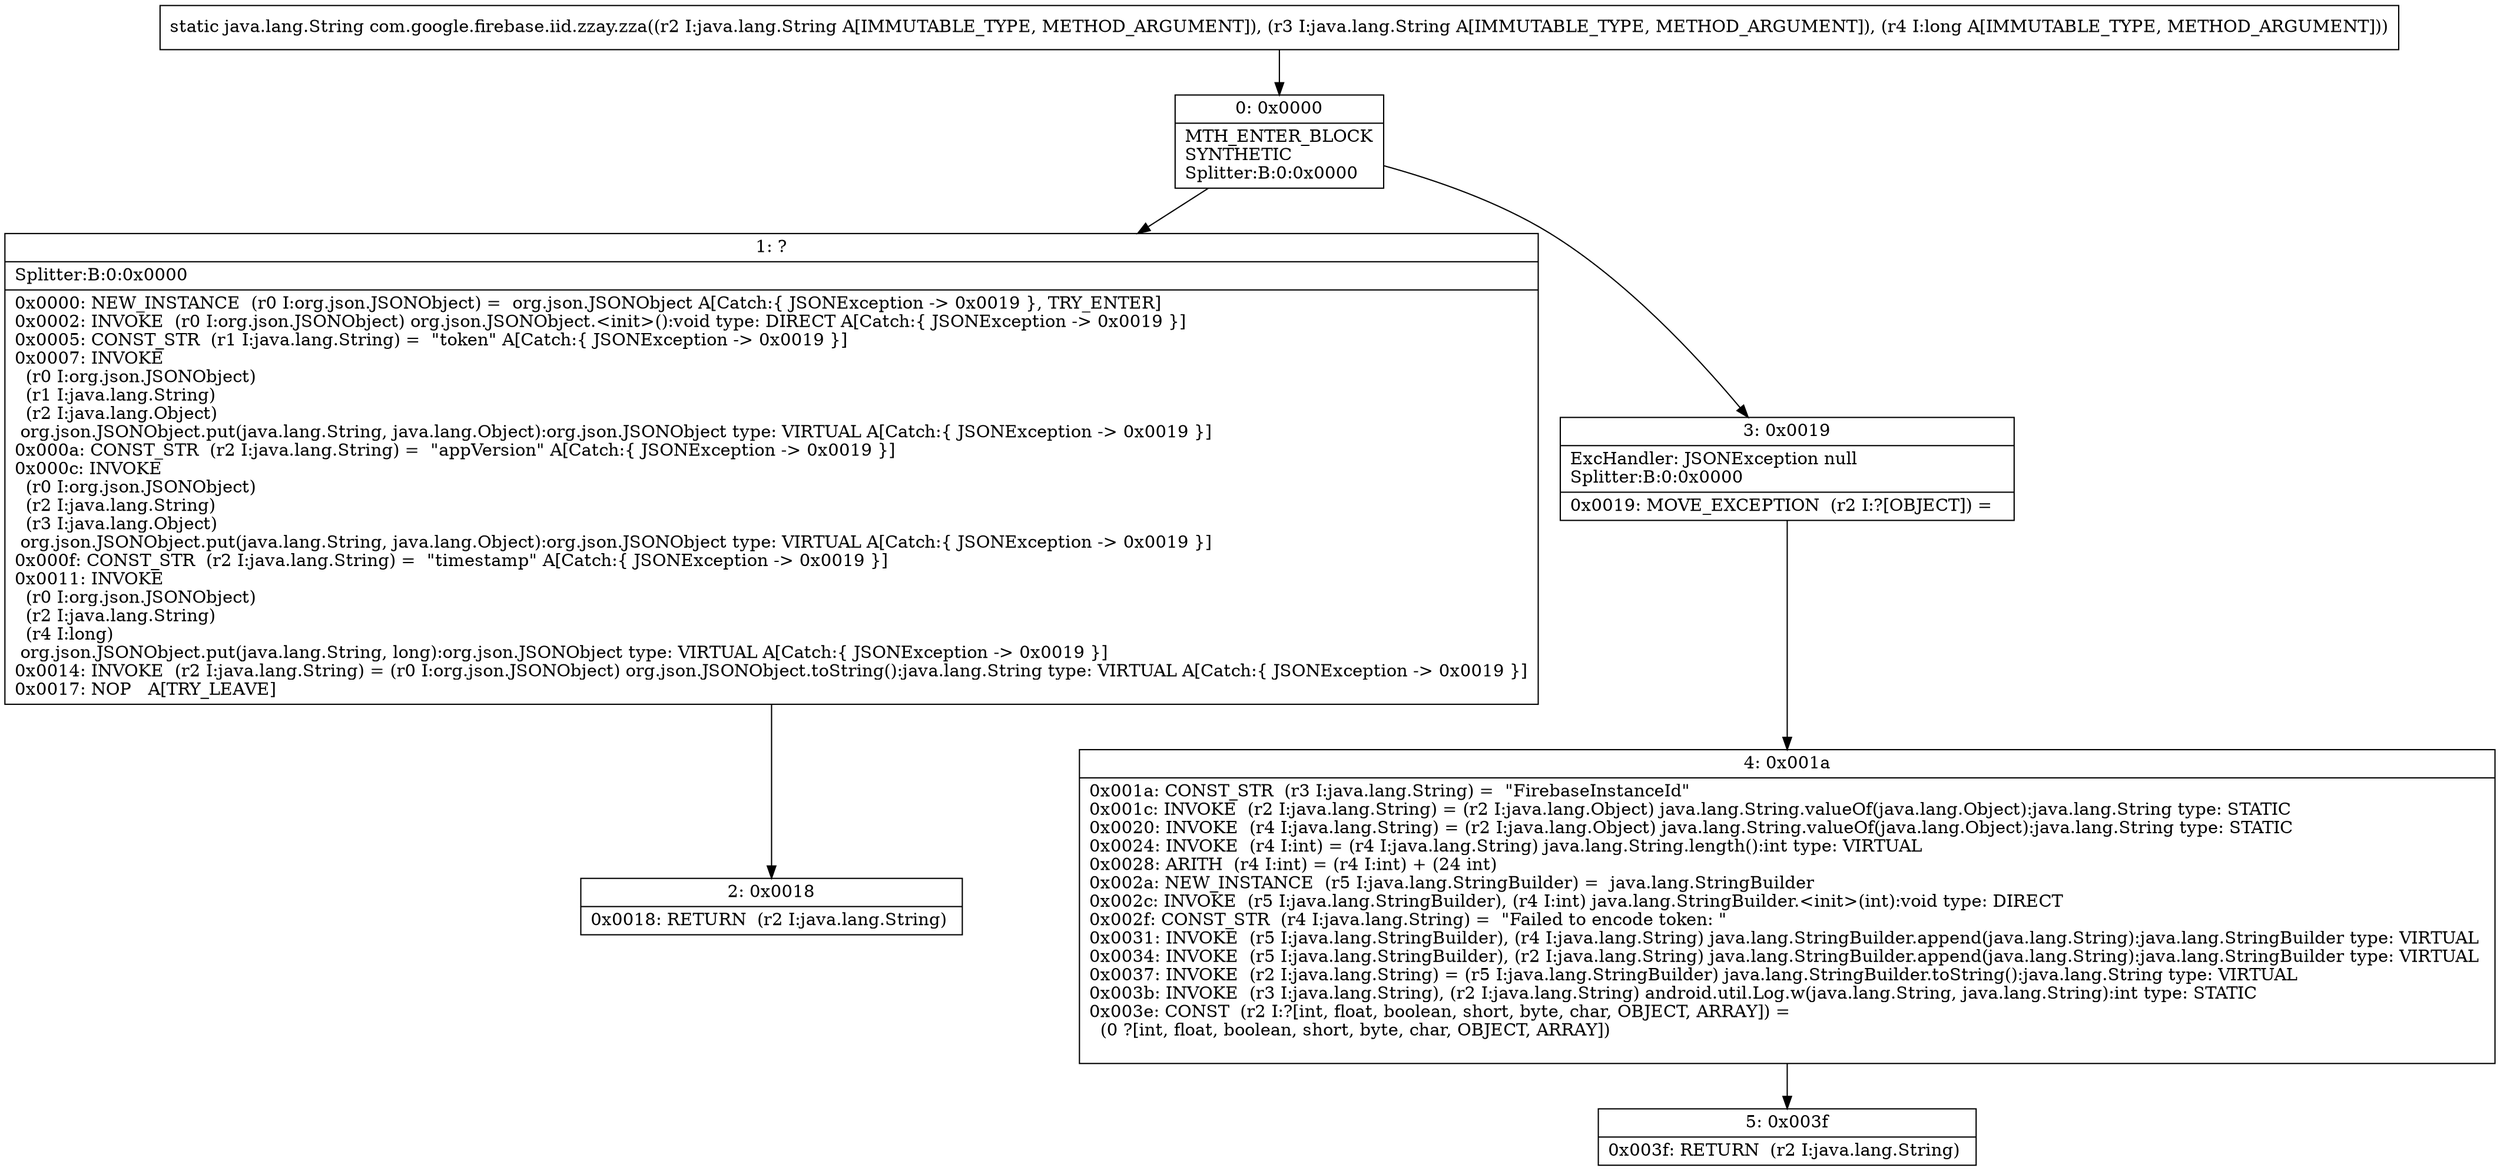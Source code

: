 digraph "CFG forcom.google.firebase.iid.zzay.zza(Ljava\/lang\/String;Ljava\/lang\/String;J)Ljava\/lang\/String;" {
Node_0 [shape=record,label="{0\:\ 0x0000|MTH_ENTER_BLOCK\lSYNTHETIC\lSplitter:B:0:0x0000\l}"];
Node_1 [shape=record,label="{1\:\ ?|Splitter:B:0:0x0000\l|0x0000: NEW_INSTANCE  (r0 I:org.json.JSONObject) =  org.json.JSONObject A[Catch:\{ JSONException \-\> 0x0019 \}, TRY_ENTER]\l0x0002: INVOKE  (r0 I:org.json.JSONObject) org.json.JSONObject.\<init\>():void type: DIRECT A[Catch:\{ JSONException \-\> 0x0019 \}]\l0x0005: CONST_STR  (r1 I:java.lang.String) =  \"token\" A[Catch:\{ JSONException \-\> 0x0019 \}]\l0x0007: INVOKE  \l  (r0 I:org.json.JSONObject)\l  (r1 I:java.lang.String)\l  (r2 I:java.lang.Object)\l org.json.JSONObject.put(java.lang.String, java.lang.Object):org.json.JSONObject type: VIRTUAL A[Catch:\{ JSONException \-\> 0x0019 \}]\l0x000a: CONST_STR  (r2 I:java.lang.String) =  \"appVersion\" A[Catch:\{ JSONException \-\> 0x0019 \}]\l0x000c: INVOKE  \l  (r0 I:org.json.JSONObject)\l  (r2 I:java.lang.String)\l  (r3 I:java.lang.Object)\l org.json.JSONObject.put(java.lang.String, java.lang.Object):org.json.JSONObject type: VIRTUAL A[Catch:\{ JSONException \-\> 0x0019 \}]\l0x000f: CONST_STR  (r2 I:java.lang.String) =  \"timestamp\" A[Catch:\{ JSONException \-\> 0x0019 \}]\l0x0011: INVOKE  \l  (r0 I:org.json.JSONObject)\l  (r2 I:java.lang.String)\l  (r4 I:long)\l org.json.JSONObject.put(java.lang.String, long):org.json.JSONObject type: VIRTUAL A[Catch:\{ JSONException \-\> 0x0019 \}]\l0x0014: INVOKE  (r2 I:java.lang.String) = (r0 I:org.json.JSONObject) org.json.JSONObject.toString():java.lang.String type: VIRTUAL A[Catch:\{ JSONException \-\> 0x0019 \}]\l0x0017: NOP   A[TRY_LEAVE]\l}"];
Node_2 [shape=record,label="{2\:\ 0x0018|0x0018: RETURN  (r2 I:java.lang.String) \l}"];
Node_3 [shape=record,label="{3\:\ 0x0019|ExcHandler: JSONException null\lSplitter:B:0:0x0000\l|0x0019: MOVE_EXCEPTION  (r2 I:?[OBJECT]) =  \l}"];
Node_4 [shape=record,label="{4\:\ 0x001a|0x001a: CONST_STR  (r3 I:java.lang.String) =  \"FirebaseInstanceId\" \l0x001c: INVOKE  (r2 I:java.lang.String) = (r2 I:java.lang.Object) java.lang.String.valueOf(java.lang.Object):java.lang.String type: STATIC \l0x0020: INVOKE  (r4 I:java.lang.String) = (r2 I:java.lang.Object) java.lang.String.valueOf(java.lang.Object):java.lang.String type: STATIC \l0x0024: INVOKE  (r4 I:int) = (r4 I:java.lang.String) java.lang.String.length():int type: VIRTUAL \l0x0028: ARITH  (r4 I:int) = (r4 I:int) + (24 int) \l0x002a: NEW_INSTANCE  (r5 I:java.lang.StringBuilder) =  java.lang.StringBuilder \l0x002c: INVOKE  (r5 I:java.lang.StringBuilder), (r4 I:int) java.lang.StringBuilder.\<init\>(int):void type: DIRECT \l0x002f: CONST_STR  (r4 I:java.lang.String) =  \"Failed to encode token: \" \l0x0031: INVOKE  (r5 I:java.lang.StringBuilder), (r4 I:java.lang.String) java.lang.StringBuilder.append(java.lang.String):java.lang.StringBuilder type: VIRTUAL \l0x0034: INVOKE  (r5 I:java.lang.StringBuilder), (r2 I:java.lang.String) java.lang.StringBuilder.append(java.lang.String):java.lang.StringBuilder type: VIRTUAL \l0x0037: INVOKE  (r2 I:java.lang.String) = (r5 I:java.lang.StringBuilder) java.lang.StringBuilder.toString():java.lang.String type: VIRTUAL \l0x003b: INVOKE  (r3 I:java.lang.String), (r2 I:java.lang.String) android.util.Log.w(java.lang.String, java.lang.String):int type: STATIC \l0x003e: CONST  (r2 I:?[int, float, boolean, short, byte, char, OBJECT, ARRAY]) = \l  (0 ?[int, float, boolean, short, byte, char, OBJECT, ARRAY])\l \l}"];
Node_5 [shape=record,label="{5\:\ 0x003f|0x003f: RETURN  (r2 I:java.lang.String) \l}"];
MethodNode[shape=record,label="{static java.lang.String com.google.firebase.iid.zzay.zza((r2 I:java.lang.String A[IMMUTABLE_TYPE, METHOD_ARGUMENT]), (r3 I:java.lang.String A[IMMUTABLE_TYPE, METHOD_ARGUMENT]), (r4 I:long A[IMMUTABLE_TYPE, METHOD_ARGUMENT])) }"];
MethodNode -> Node_0;
Node_0 -> Node_1;
Node_0 -> Node_3;
Node_1 -> Node_2;
Node_3 -> Node_4;
Node_4 -> Node_5;
}

